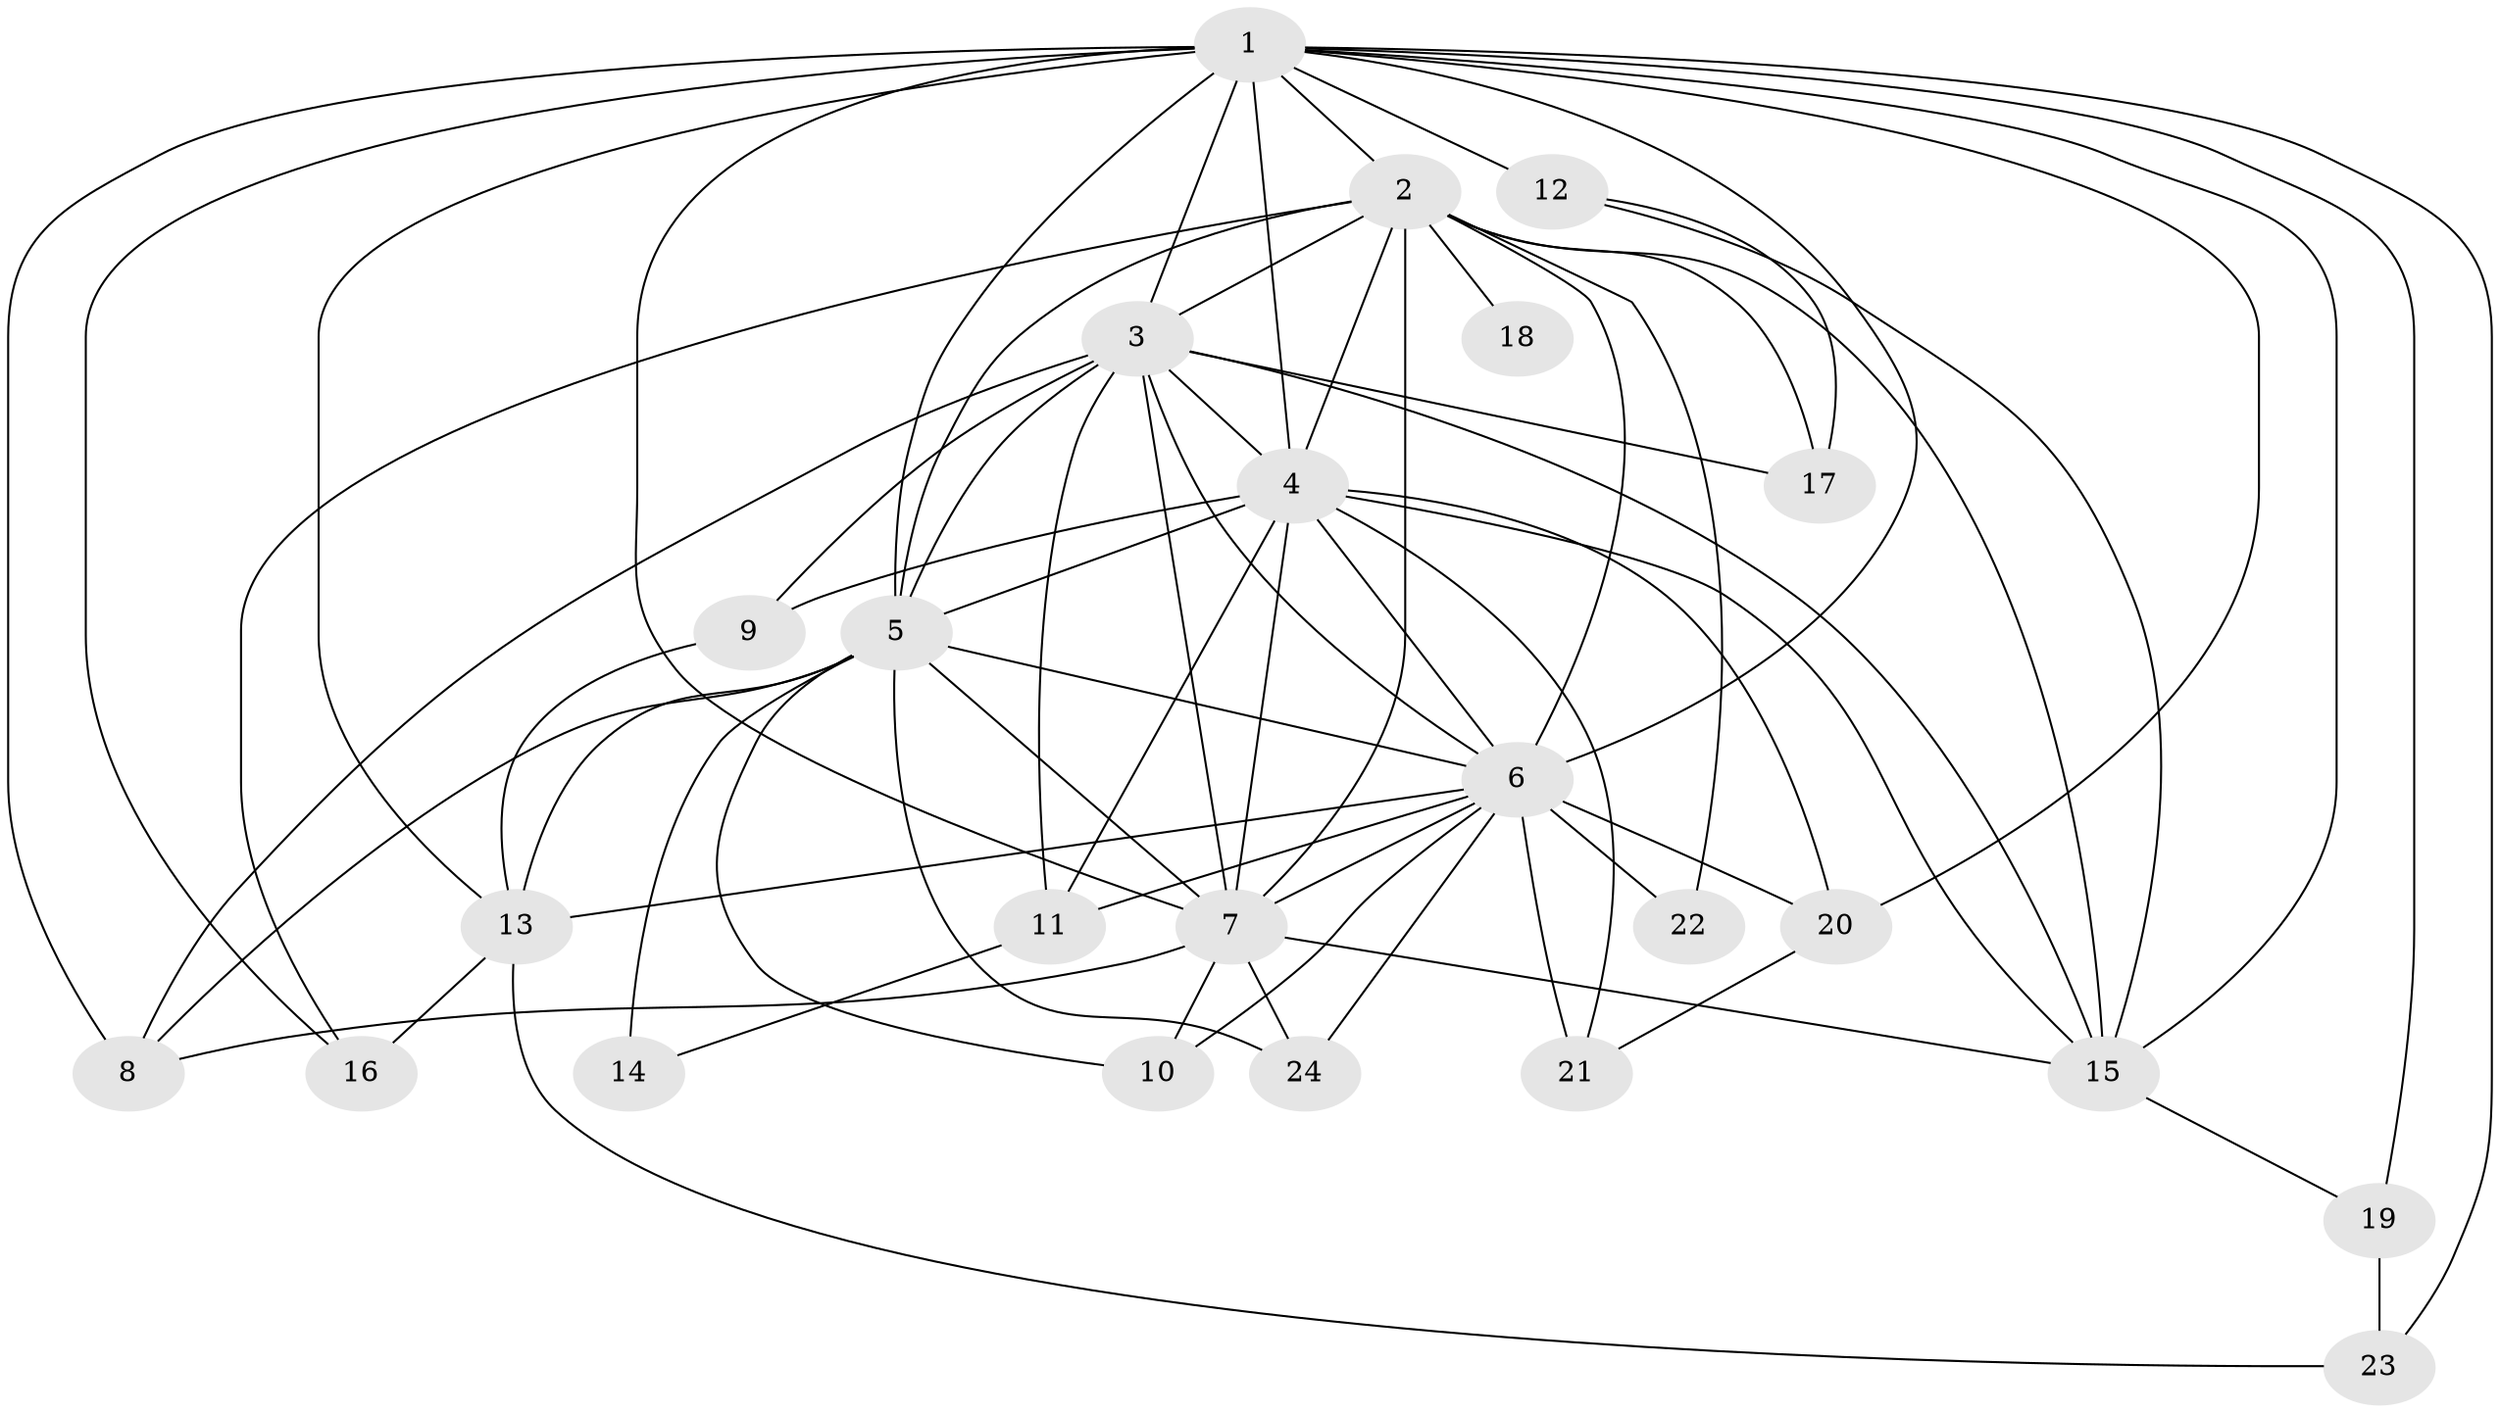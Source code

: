 // original degree distribution, {15: 0.03389830508474576, 18: 0.01694915254237288, 17: 0.03389830508474576, 23: 0.01694915254237288, 12: 0.01694915254237288, 19: 0.01694915254237288, 13: 0.01694915254237288, 10: 0.01694915254237288, 4: 0.03389830508474576, 3: 0.2711864406779661, 2: 0.4915254237288136, 7: 0.01694915254237288, 6: 0.01694915254237288}
// Generated by graph-tools (version 1.1) at 2025/49/03/04/25 22:49:30]
// undirected, 24 vertices, 69 edges
graph export_dot {
  node [color=gray90,style=filled];
  1;
  2;
  3;
  4;
  5;
  6;
  7;
  8;
  9;
  10;
  11;
  12;
  13;
  14;
  15;
  16;
  17;
  18;
  19;
  20;
  21;
  22;
  23;
  24;
  1 -- 2 [weight=2.0];
  1 -- 3 [weight=3.0];
  1 -- 4 [weight=4.0];
  1 -- 5 [weight=3.0];
  1 -- 6 [weight=2.0];
  1 -- 7 [weight=4.0];
  1 -- 8 [weight=1.0];
  1 -- 12 [weight=3.0];
  1 -- 13 [weight=2.0];
  1 -- 15 [weight=1.0];
  1 -- 16 [weight=1.0];
  1 -- 19 [weight=2.0];
  1 -- 20 [weight=2.0];
  1 -- 23 [weight=1.0];
  2 -- 3 [weight=1.0];
  2 -- 4 [weight=2.0];
  2 -- 5 [weight=1.0];
  2 -- 6 [weight=1.0];
  2 -- 7 [weight=3.0];
  2 -- 15 [weight=1.0];
  2 -- 16 [weight=1.0];
  2 -- 17 [weight=1.0];
  2 -- 18 [weight=2.0];
  2 -- 22 [weight=1.0];
  3 -- 4 [weight=2.0];
  3 -- 5 [weight=2.0];
  3 -- 6 [weight=1.0];
  3 -- 7 [weight=2.0];
  3 -- 8 [weight=1.0];
  3 -- 9 [weight=1.0];
  3 -- 11 [weight=1.0];
  3 -- 15 [weight=1.0];
  3 -- 17 [weight=2.0];
  4 -- 5 [weight=2.0];
  4 -- 6 [weight=2.0];
  4 -- 7 [weight=6.0];
  4 -- 9 [weight=1.0];
  4 -- 11 [weight=1.0];
  4 -- 15 [weight=1.0];
  4 -- 20 [weight=1.0];
  4 -- 21 [weight=1.0];
  5 -- 6 [weight=1.0];
  5 -- 7 [weight=2.0];
  5 -- 8 [weight=1.0];
  5 -- 10 [weight=1.0];
  5 -- 13 [weight=1.0];
  5 -- 14 [weight=2.0];
  5 -- 24 [weight=1.0];
  6 -- 7 [weight=3.0];
  6 -- 10 [weight=1.0];
  6 -- 11 [weight=1.0];
  6 -- 13 [weight=1.0];
  6 -- 20 [weight=1.0];
  6 -- 21 [weight=1.0];
  6 -- 22 [weight=2.0];
  6 -- 24 [weight=1.0];
  7 -- 8 [weight=1.0];
  7 -- 10 [weight=1.0];
  7 -- 15 [weight=1.0];
  7 -- 24 [weight=1.0];
  9 -- 13 [weight=1.0];
  11 -- 14 [weight=1.0];
  12 -- 15 [weight=1.0];
  12 -- 17 [weight=1.0];
  13 -- 16 [weight=2.0];
  13 -- 23 [weight=1.0];
  15 -- 19 [weight=1.0];
  19 -- 23 [weight=1.0];
  20 -- 21 [weight=1.0];
}
